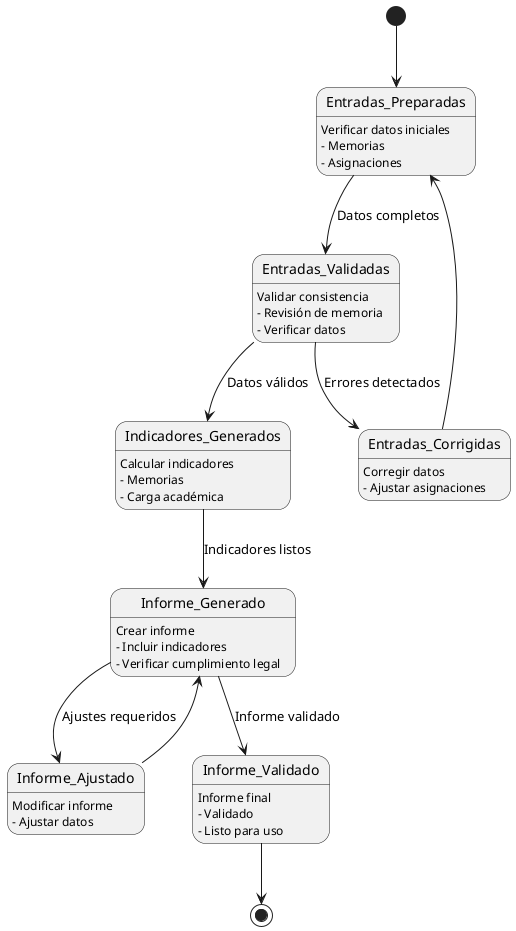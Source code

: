 @startuml diagramaDeEstados3
[*] --> Entradas_Preparadas

state Entradas_Preparadas {
    Entradas_Preparadas : Verificar datos iniciales
    Entradas_Preparadas : - Memorias
    Entradas_Preparadas : - Asignaciones
}

Entradas_Preparadas --> Entradas_Validadas : Datos completos

state Entradas_Validadas {
    Entradas_Validadas : Validar consistencia
    Entradas_Validadas : - Revisión de memoria
    Entradas_Validadas : - Verificar datos
}

Entradas_Validadas --> Indicadores_Generados : Datos válidos
Entradas_Validadas --> Entradas_Corrigidas : Errores detectados

state Entradas_Corrigidas {
    Entradas_Corrigidas : Corregir datos
    Entradas_Corrigidas : - Ajustar asignaciones
}

Entradas_Corrigidas --> Entradas_Preparadas

state Indicadores_Generados {
    Indicadores_Generados : Calcular indicadores
    Indicadores_Generados : - Memorias
    Indicadores_Generados : - Carga académica
}

Indicadores_Generados --> Informe_Generado : Indicadores listos

state Informe_Generado {
    Informe_Generado : Crear informe
    Informe_Generado : - Incluir indicadores
    Informe_Generado : - Verificar cumplimiento legal
}

Informe_Generado --> Informe_Ajustado : Ajustes requeridos
Informe_Generado --> Informe_Validado : Informe validado

state Informe_Ajustado {
    Informe_Ajustado : Modificar informe
    Informe_Ajustado : - Ajustar datos
}

Informe_Ajustado --> Informe_Generado

state Informe_Validado {
    Informe_Validado : Informe final
    Informe_Validado : - Validado
    Informe_Validado : - Listo para uso
}

Informe_Validado --> [*]
@enduml
